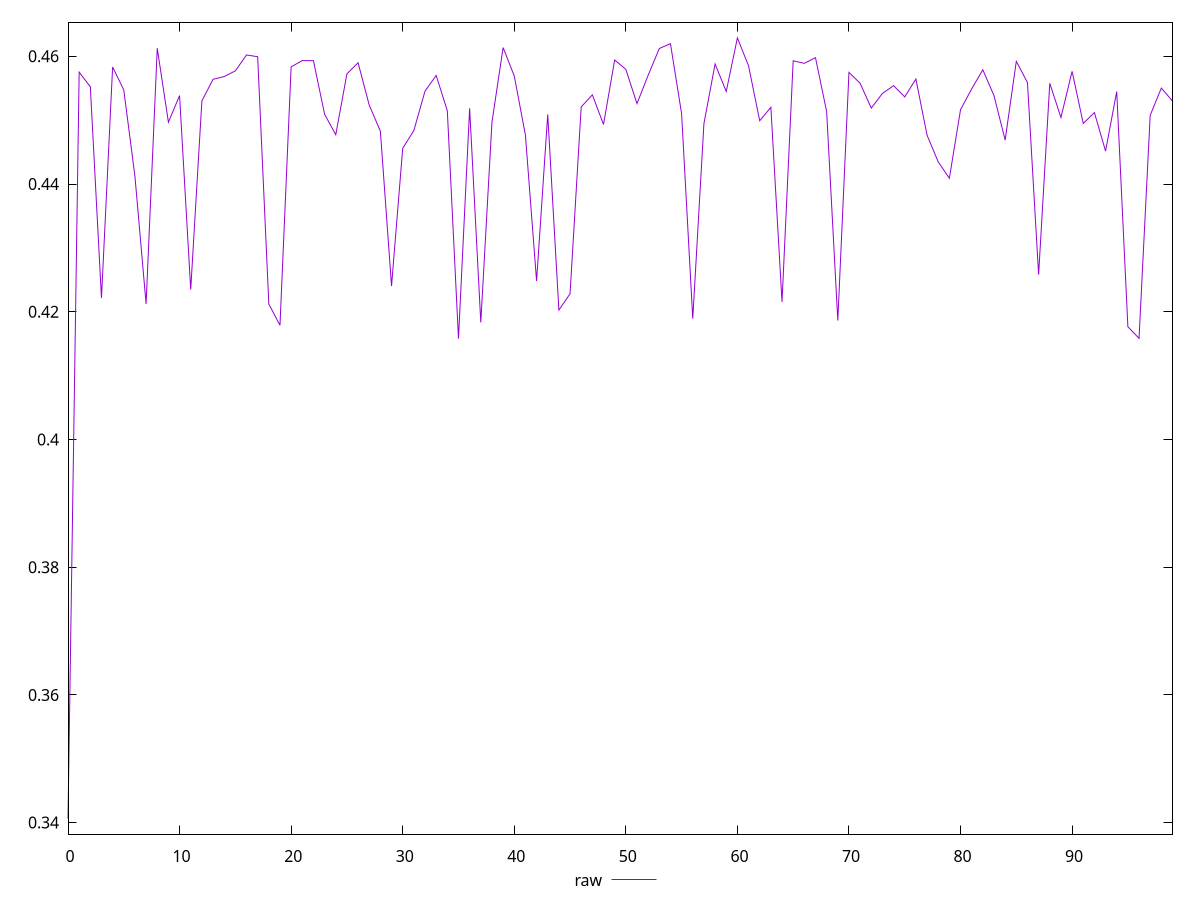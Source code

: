 reset

$raw <<EOF
0 0.34064048560138477
1 0.45752166810579764
2 0.455234562030144
3 0.4221693375361958
4 0.4583260494938373
5 0.45473651170007623
6 0.4412099532623179
7 0.4212370558864575
8 0.46127265233987713
9 0.44968621698807293
10 0.4538549266064337
11 0.4234720712677552
12 0.45300818896460077
13 0.4564044236843654
14 0.45683446308811776
15 0.4577216857334636
16 0.4602209977596889
17 0.45993927269102786
18 0.4212192843031577
19 0.4178744572782807
20 0.4583516036134119
21 0.4593365573893184
22 0.4593168829852002
23 0.4509317535391329
24 0.44771974649152363
25 0.4572538640382214
26 0.4589965726571713
27 0.4523668331689343
28 0.4482695134598341
29 0.42403375463693455
30 0.44558953876860213
31 0.4483901984409133
32 0.45455276184010945
33 0.457008155685973
34 0.45147696294343637
35 0.41580551778441666
36 0.4518616529634977
37 0.4183399553743227
38 0.4496763977046348
39 0.46136430684757695
40 0.4569205597394879
41 0.44767286104960985
42 0.4248230133399342
43 0.4508991115495451
44 0.4202611692591781
45 0.4228170027761701
46 0.4520826021455984
47 0.4539691192259502
48 0.44933455522940624
49 0.45943525825148657
50 0.45796438114798466
51 0.4525953774143634
52 0.4570389801586709
53 0.46122239174752916
54 0.46199071620719295
55 0.4510063619066457
56 0.418919175941084
57 0.44946916220615646
58 0.45880157139669675
59 0.4544968247408558
60 0.46288663873701413
61 0.45851371943823954
62 0.4499159189427074
63 0.45201464240504596
64 0.42155214454802153
65 0.4593073599865919
66 0.45890314848770986
67 0.45979680335839523
68 0.4513503285259115
69 0.41862871794564527
70 0.4574904439291267
71 0.45578114141079773
72 0.45189790653691386
73 0.45418883301169416
74 0.4554107458125233
75 0.4536459455153841
76 0.45644847749475637
77 0.4476629048472316
78 0.44347932865197526
79 0.4409042590572048
80 0.4516366430076734
81 0.4549144158369298
82 0.4578893244078761
83 0.45384652296659184
84 0.4468892416313235
85 0.4592174483918153
86 0.455893039269699
87 0.4258106288666652
88 0.45578991185945966
89 0.4504136930259651
90 0.45765266524968146
91 0.449494407820099
92 0.4511955763091562
93 0.4451647117711228
94 0.4544857583148859
95 0.4176604214018054
96 0.41583322455369576
97 0.4507618254073451
98 0.4550319168812198
99 0.45299932532864273
EOF

set key outside below
set xrange [0:99]
set yrange [0.33819556253867217:0.46533156179972673]
set trange [0.33819556253867217:0.46533156179972673]
set terminal svg size 640, 500 enhanced background rgb 'white'
set output "reports/report_00032_2021-02-25T10-28-15.087Z/meta/pScore/samples/astro/raw/values.svg"

plot $raw title "raw" with line

reset
